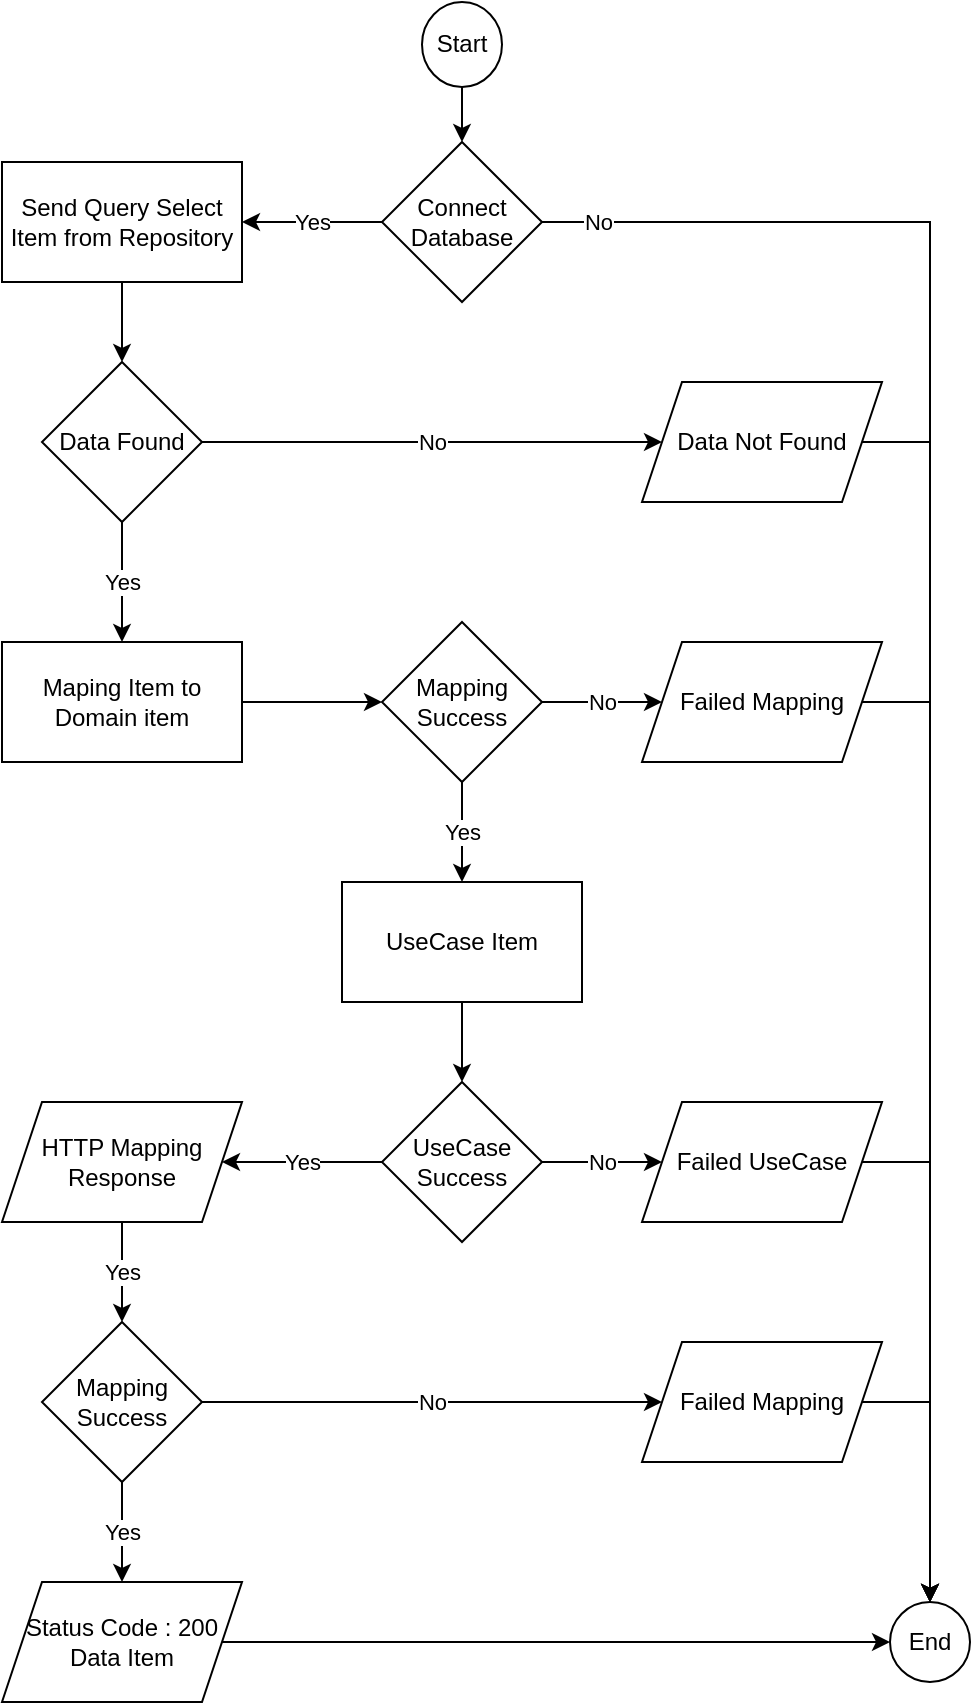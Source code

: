 <mxfile version="20.6.2" type="device"><diagram id="9g5r6FJFY_eczQGalA9M" name="Page-1"><mxGraphModel dx="1024" dy="611" grid="1" gridSize="10" guides="1" tooltips="1" connect="1" arrows="1" fold="1" page="1" pageScale="1" pageWidth="827" pageHeight="1169" math="0" shadow="0"><root><mxCell id="0"/><mxCell id="1" parent="0"/><mxCell id="1s7a_ftBTlDIo_bVapV6-51" style="edgeStyle=orthogonalEdgeStyle;rounded=0;orthogonalLoop=1;jettySize=auto;html=1;exitX=0.5;exitY=1;exitDx=0;exitDy=0;" parent="1" source="1s7a_ftBTlDIo_bVapV6-1" target="1s7a_ftBTlDIo_bVapV6-2" edge="1"><mxGeometry relative="1" as="geometry"/></mxCell><mxCell id="1s7a_ftBTlDIo_bVapV6-1" value="Start" style="ellipse;whiteSpace=wrap;html=1;" parent="1" vertex="1"><mxGeometry x="330" y="70" width="40" height="42.5" as="geometry"/></mxCell><mxCell id="1s7a_ftBTlDIo_bVapV6-6" value="Yes" style="edgeStyle=orthogonalEdgeStyle;rounded=0;orthogonalLoop=1;jettySize=auto;html=1;" parent="1" source="1s7a_ftBTlDIo_bVapV6-2" target="1s7a_ftBTlDIo_bVapV6-5" edge="1"><mxGeometry relative="1" as="geometry"/></mxCell><mxCell id="1s7a_ftBTlDIo_bVapV6-28" value="No" style="edgeStyle=orthogonalEdgeStyle;rounded=0;orthogonalLoop=1;jettySize=auto;html=1;exitX=1;exitY=0.5;exitDx=0;exitDy=0;entryX=0.5;entryY=0;entryDx=0;entryDy=0;" parent="1" source="1s7a_ftBTlDIo_bVapV6-2" target="1s7a_ftBTlDIo_bVapV6-26" edge="1"><mxGeometry x="-0.938" relative="1" as="geometry"><mxPoint as="offset"/></mxGeometry></mxCell><mxCell id="1s7a_ftBTlDIo_bVapV6-2" value="Connect&lt;br&gt;Database" style="rhombus;whiteSpace=wrap;html=1;" parent="1" vertex="1"><mxGeometry x="310" y="140" width="80" height="80" as="geometry"/></mxCell><mxCell id="1s7a_ftBTlDIo_bVapV6-12" style="edgeStyle=orthogonalEdgeStyle;rounded=0;orthogonalLoop=1;jettySize=auto;html=1;exitX=0.5;exitY=1;exitDx=0;exitDy=0;entryX=0.5;entryY=0;entryDx=0;entryDy=0;" parent="1" source="1s7a_ftBTlDIo_bVapV6-5" target="1s7a_ftBTlDIo_bVapV6-9" edge="1"><mxGeometry relative="1" as="geometry"/></mxCell><mxCell id="1s7a_ftBTlDIo_bVapV6-5" value="Send Query Select Item from Repository" style="whiteSpace=wrap;html=1;" parent="1" vertex="1"><mxGeometry x="120" y="150" width="120" height="60" as="geometry"/></mxCell><mxCell id="1s7a_ftBTlDIo_bVapV6-14" value="Yes" style="edgeStyle=orthogonalEdgeStyle;rounded=0;orthogonalLoop=1;jettySize=auto;html=1;" parent="1" source="1s7a_ftBTlDIo_bVapV6-9" target="1s7a_ftBTlDIo_bVapV6-13" edge="1"><mxGeometry relative="1" as="geometry"/></mxCell><mxCell id="1s7a_ftBTlDIo_bVapV6-31" value="No" style="edgeStyle=orthogonalEdgeStyle;rounded=0;orthogonalLoop=1;jettySize=auto;html=1;exitX=1;exitY=0.5;exitDx=0;exitDy=0;entryX=0;entryY=0.5;entryDx=0;entryDy=0;" parent="1" source="1s7a_ftBTlDIo_bVapV6-9" target="1s7a_ftBTlDIo_bVapV6-30" edge="1"><mxGeometry relative="1" as="geometry"/></mxCell><mxCell id="1s7a_ftBTlDIo_bVapV6-9" value="Data Found" style="rhombus;whiteSpace=wrap;html=1;" parent="1" vertex="1"><mxGeometry x="140" y="250" width="80" height="80" as="geometry"/></mxCell><mxCell id="1s7a_ftBTlDIo_bVapV6-36" style="edgeStyle=orthogonalEdgeStyle;rounded=0;orthogonalLoop=1;jettySize=auto;html=1;exitX=1;exitY=0.5;exitDx=0;exitDy=0;" parent="1" source="1s7a_ftBTlDIo_bVapV6-13" target="1s7a_ftBTlDIo_bVapV6-35" edge="1"><mxGeometry relative="1" as="geometry"/></mxCell><mxCell id="1s7a_ftBTlDIo_bVapV6-13" value="Maping Item to Domain item" style="whiteSpace=wrap;html=1;" parent="1" vertex="1"><mxGeometry x="120" y="390" width="120" height="60" as="geometry"/></mxCell><mxCell id="1s7a_ftBTlDIo_bVapV6-39" style="edgeStyle=orthogonalEdgeStyle;rounded=0;orthogonalLoop=1;jettySize=auto;html=1;exitX=0.5;exitY=1;exitDx=0;exitDy=0;" parent="1" source="1s7a_ftBTlDIo_bVapV6-15" target="1s7a_ftBTlDIo_bVapV6-38" edge="1"><mxGeometry relative="1" as="geometry"/></mxCell><mxCell id="1s7a_ftBTlDIo_bVapV6-15" value="UseCase Item" style="whiteSpace=wrap;html=1;" parent="1" vertex="1"><mxGeometry x="290" y="510" width="120" height="60" as="geometry"/></mxCell><mxCell id="1s7a_ftBTlDIo_bVapV6-20" value="Yes" style="edgeStyle=orthogonalEdgeStyle;rounded=0;orthogonalLoop=1;jettySize=auto;html=1;exitX=0.5;exitY=1;exitDx=0;exitDy=0;entryX=0.5;entryY=0;entryDx=0;entryDy=0;" parent="1" source="1s7a_ftBTlDIo_bVapV6-17" target="1s7a_ftBTlDIo_bVapV6-19" edge="1"><mxGeometry relative="1" as="geometry"/></mxCell><mxCell id="1s7a_ftBTlDIo_bVapV6-17" value="HTTP Mapping Response" style="shape=parallelogram;perimeter=parallelogramPerimeter;whiteSpace=wrap;html=1;fixedSize=1;" parent="1" vertex="1"><mxGeometry x="120" y="620" width="120" height="60" as="geometry"/></mxCell><mxCell id="1s7a_ftBTlDIo_bVapV6-25" value="Yes" style="edgeStyle=orthogonalEdgeStyle;rounded=0;orthogonalLoop=1;jettySize=auto;html=1;exitX=0.5;exitY=1;exitDx=0;exitDy=0;entryX=0.5;entryY=0;entryDx=0;entryDy=0;" parent="1" source="1s7a_ftBTlDIo_bVapV6-19" target="1s7a_ftBTlDIo_bVapV6-24" edge="1"><mxGeometry relative="1" as="geometry"/></mxCell><mxCell id="1s7a_ftBTlDIo_bVapV6-45" value="No" style="edgeStyle=orthogonalEdgeStyle;rounded=0;orthogonalLoop=1;jettySize=auto;html=1;exitX=1;exitY=0.5;exitDx=0;exitDy=0;entryX=0;entryY=0.5;entryDx=0;entryDy=0;" parent="1" source="1s7a_ftBTlDIo_bVapV6-19" target="1s7a_ftBTlDIo_bVapV6-42" edge="1"><mxGeometry relative="1" as="geometry"/></mxCell><mxCell id="1s7a_ftBTlDIo_bVapV6-19" value="Mapping Success" style="rhombus;whiteSpace=wrap;html=1;" parent="1" vertex="1"><mxGeometry x="140" y="730" width="80" height="80" as="geometry"/></mxCell><mxCell id="1s7a_ftBTlDIo_bVapV6-27" style="edgeStyle=orthogonalEdgeStyle;rounded=0;orthogonalLoop=1;jettySize=auto;html=1;exitX=1;exitY=0.5;exitDx=0;exitDy=0;entryX=0;entryY=0.5;entryDx=0;entryDy=0;" parent="1" source="1s7a_ftBTlDIo_bVapV6-24" target="1s7a_ftBTlDIo_bVapV6-26" edge="1"><mxGeometry relative="1" as="geometry"/></mxCell><mxCell id="1s7a_ftBTlDIo_bVapV6-24" value="Status Code : 200&lt;br&gt;Data Item" style="shape=parallelogram;perimeter=parallelogramPerimeter;whiteSpace=wrap;html=1;fixedSize=1;" parent="1" vertex="1"><mxGeometry x="120" y="860" width="120" height="60" as="geometry"/></mxCell><mxCell id="1s7a_ftBTlDIo_bVapV6-26" value="End" style="ellipse;whiteSpace=wrap;html=1;" parent="1" vertex="1"><mxGeometry x="564" y="870" width="40" height="40" as="geometry"/></mxCell><mxCell id="1s7a_ftBTlDIo_bVapV6-32" style="edgeStyle=orthogonalEdgeStyle;rounded=0;orthogonalLoop=1;jettySize=auto;html=1;exitX=1;exitY=0.5;exitDx=0;exitDy=0;entryX=0.5;entryY=0;entryDx=0;entryDy=0;" parent="1" source="1s7a_ftBTlDIo_bVapV6-30" target="1s7a_ftBTlDIo_bVapV6-26" edge="1"><mxGeometry relative="1" as="geometry"/></mxCell><mxCell id="1s7a_ftBTlDIo_bVapV6-30" value="Data Not Found" style="shape=parallelogram;perimeter=parallelogramPerimeter;whiteSpace=wrap;html=1;fixedSize=1;" parent="1" vertex="1"><mxGeometry x="440" y="260" width="120" height="60" as="geometry"/></mxCell><mxCell id="1s7a_ftBTlDIo_bVapV6-37" value="Yes" style="edgeStyle=orthogonalEdgeStyle;rounded=0;orthogonalLoop=1;jettySize=auto;html=1;exitX=0.5;exitY=1;exitDx=0;exitDy=0;" parent="1" source="1s7a_ftBTlDIo_bVapV6-35" target="1s7a_ftBTlDIo_bVapV6-15" edge="1"><mxGeometry relative="1" as="geometry"/></mxCell><mxCell id="1s7a_ftBTlDIo_bVapV6-46" value="No" style="edgeStyle=orthogonalEdgeStyle;rounded=0;orthogonalLoop=1;jettySize=auto;html=1;exitX=1;exitY=0.5;exitDx=0;exitDy=0;entryX=0;entryY=0.5;entryDx=0;entryDy=0;" parent="1" source="1s7a_ftBTlDIo_bVapV6-35" target="1s7a_ftBTlDIo_bVapV6-41" edge="1"><mxGeometry relative="1" as="geometry"/></mxCell><mxCell id="1s7a_ftBTlDIo_bVapV6-35" value="Mapping Success" style="rhombus;whiteSpace=wrap;html=1;" parent="1" vertex="1"><mxGeometry x="310" y="380" width="80" height="80" as="geometry"/></mxCell><mxCell id="1s7a_ftBTlDIo_bVapV6-40" value="Yes" style="edgeStyle=orthogonalEdgeStyle;rounded=0;orthogonalLoop=1;jettySize=auto;html=1;exitX=0;exitY=0.5;exitDx=0;exitDy=0;entryX=1;entryY=0.5;entryDx=0;entryDy=0;" parent="1" source="1s7a_ftBTlDIo_bVapV6-38" target="1s7a_ftBTlDIo_bVapV6-17" edge="1"><mxGeometry relative="1" as="geometry"/></mxCell><mxCell id="1s7a_ftBTlDIo_bVapV6-44" value="No" style="edgeStyle=orthogonalEdgeStyle;rounded=0;orthogonalLoop=1;jettySize=auto;html=1;exitX=1;exitY=0.5;exitDx=0;exitDy=0;entryX=0;entryY=0.5;entryDx=0;entryDy=0;" parent="1" source="1s7a_ftBTlDIo_bVapV6-38" target="1s7a_ftBTlDIo_bVapV6-43" edge="1"><mxGeometry relative="1" as="geometry"/></mxCell><mxCell id="1s7a_ftBTlDIo_bVapV6-38" value="UseCase Success" style="rhombus;whiteSpace=wrap;html=1;" parent="1" vertex="1"><mxGeometry x="310" y="610" width="80" height="80" as="geometry"/></mxCell><mxCell id="1s7a_ftBTlDIo_bVapV6-49" style="edgeStyle=orthogonalEdgeStyle;rounded=0;orthogonalLoop=1;jettySize=auto;html=1;exitX=1;exitY=0.5;exitDx=0;exitDy=0;entryX=0.5;entryY=0;entryDx=0;entryDy=0;" parent="1" source="1s7a_ftBTlDIo_bVapV6-41" target="1s7a_ftBTlDIo_bVapV6-26" edge="1"><mxGeometry relative="1" as="geometry"/></mxCell><mxCell id="1s7a_ftBTlDIo_bVapV6-41" value="Failed Mapping" style="shape=parallelogram;perimeter=parallelogramPerimeter;whiteSpace=wrap;html=1;fixedSize=1;" parent="1" vertex="1"><mxGeometry x="440" y="390" width="120" height="60" as="geometry"/></mxCell><mxCell id="1s7a_ftBTlDIo_bVapV6-47" style="edgeStyle=orthogonalEdgeStyle;rounded=0;orthogonalLoop=1;jettySize=auto;html=1;exitX=1;exitY=0.5;exitDx=0;exitDy=0;entryX=0.5;entryY=0;entryDx=0;entryDy=0;" parent="1" source="1s7a_ftBTlDIo_bVapV6-42" target="1s7a_ftBTlDIo_bVapV6-26" edge="1"><mxGeometry relative="1" as="geometry"/></mxCell><mxCell id="1s7a_ftBTlDIo_bVapV6-42" value="Failed Mapping" style="shape=parallelogram;perimeter=parallelogramPerimeter;whiteSpace=wrap;html=1;fixedSize=1;" parent="1" vertex="1"><mxGeometry x="440" y="740" width="120" height="60" as="geometry"/></mxCell><mxCell id="1s7a_ftBTlDIo_bVapV6-50" style="edgeStyle=orthogonalEdgeStyle;rounded=0;orthogonalLoop=1;jettySize=auto;html=1;exitX=1;exitY=0.5;exitDx=0;exitDy=0;entryX=0.5;entryY=0;entryDx=0;entryDy=0;" parent="1" source="1s7a_ftBTlDIo_bVapV6-43" target="1s7a_ftBTlDIo_bVapV6-26" edge="1"><mxGeometry relative="1" as="geometry"/></mxCell><mxCell id="1s7a_ftBTlDIo_bVapV6-43" value="Failed UseCase" style="shape=parallelogram;perimeter=parallelogramPerimeter;whiteSpace=wrap;html=1;fixedSize=1;" parent="1" vertex="1"><mxGeometry x="440" y="620" width="120" height="60" as="geometry"/></mxCell></root></mxGraphModel></diagram></mxfile>